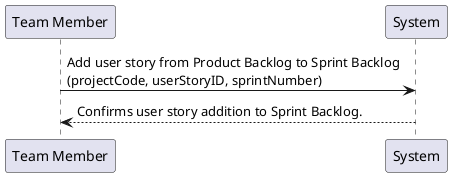 @startuml
"Team Member" -> System: Add user story from Product Backlog to Sprint Backlog\n(projectCode, userStoryID, sprintNumber)
"Team Member" <-- System: Confirms user story addition to Sprint Backlog.
@enduml